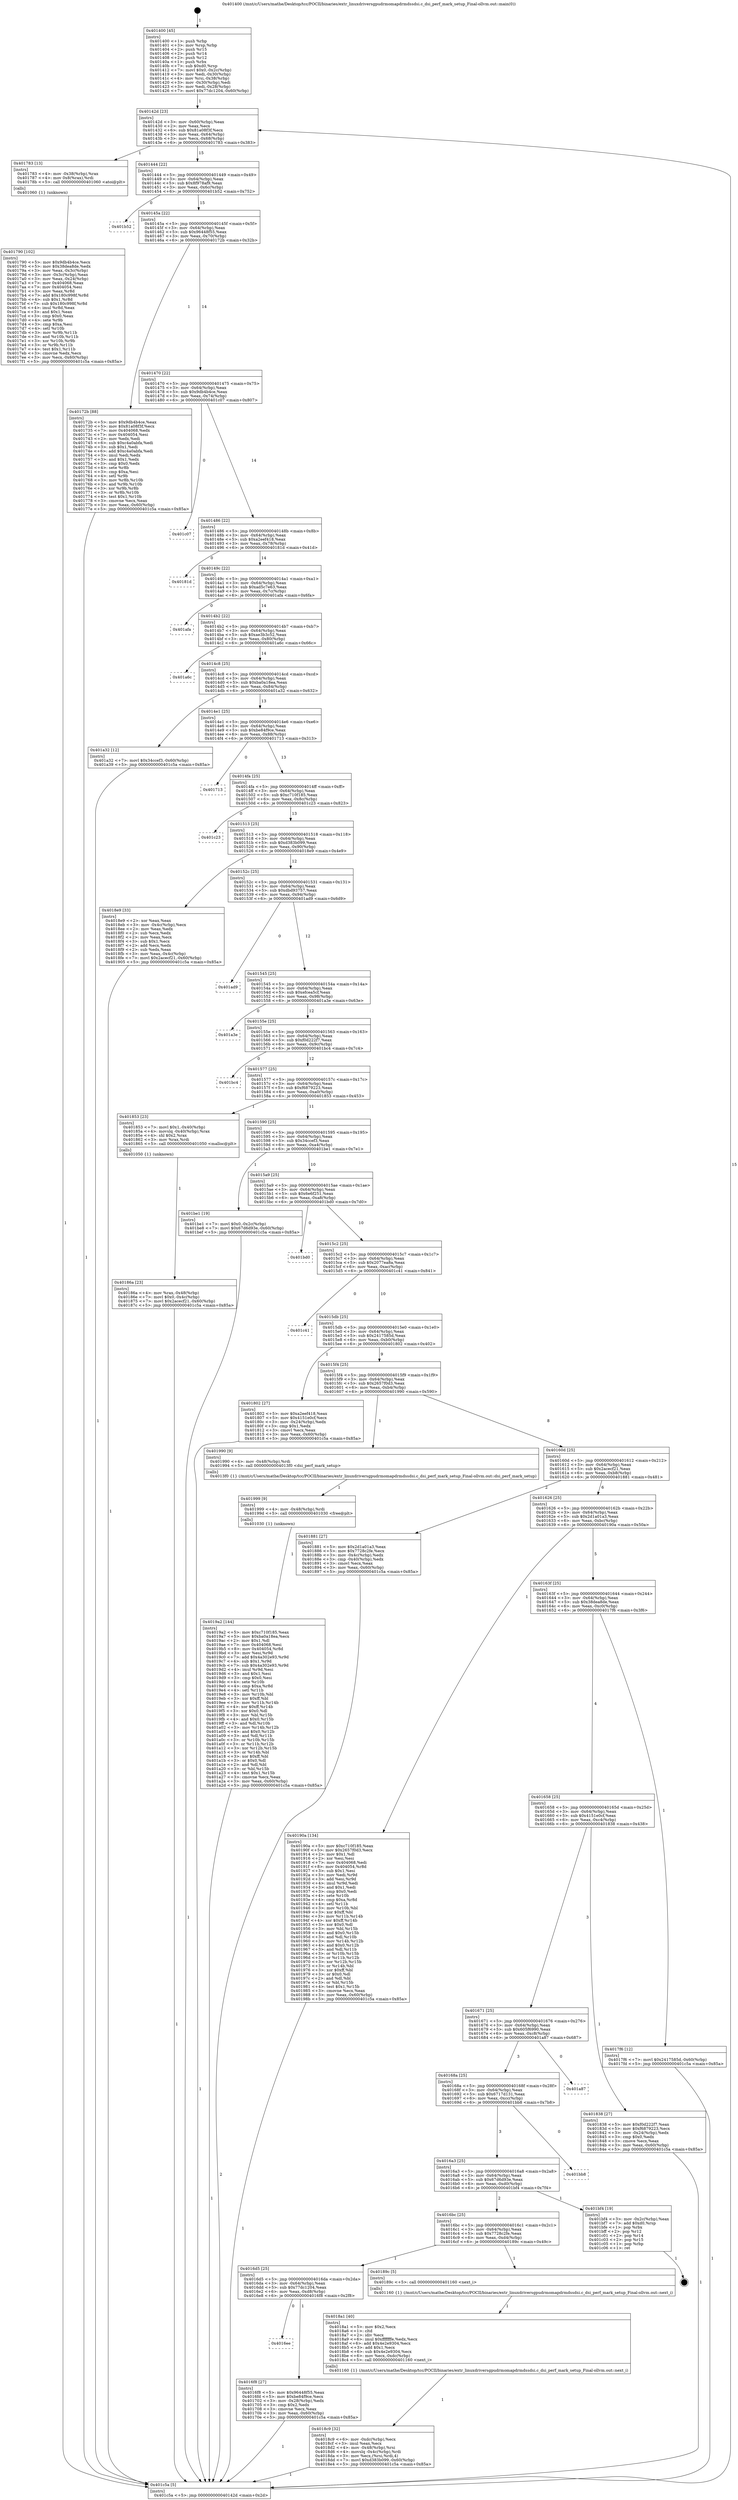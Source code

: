 digraph "0x401400" {
  label = "0x401400 (/mnt/c/Users/mathe/Desktop/tcc/POCII/binaries/extr_linuxdriversgpudrmomapdrmdssdsi.c_dsi_perf_mark_setup_Final-ollvm.out::main(0))"
  labelloc = "t"
  node[shape=record]

  Entry [label="",width=0.3,height=0.3,shape=circle,fillcolor=black,style=filled]
  "0x40142d" [label="{
     0x40142d [23]\l
     | [instrs]\l
     &nbsp;&nbsp;0x40142d \<+3\>: mov -0x60(%rbp),%eax\l
     &nbsp;&nbsp;0x401430 \<+2\>: mov %eax,%ecx\l
     &nbsp;&nbsp;0x401432 \<+6\>: sub $0x81a08f3f,%ecx\l
     &nbsp;&nbsp;0x401438 \<+3\>: mov %eax,-0x64(%rbp)\l
     &nbsp;&nbsp;0x40143b \<+3\>: mov %ecx,-0x68(%rbp)\l
     &nbsp;&nbsp;0x40143e \<+6\>: je 0000000000401783 \<main+0x383\>\l
  }"]
  "0x401783" [label="{
     0x401783 [13]\l
     | [instrs]\l
     &nbsp;&nbsp;0x401783 \<+4\>: mov -0x38(%rbp),%rax\l
     &nbsp;&nbsp;0x401787 \<+4\>: mov 0x8(%rax),%rdi\l
     &nbsp;&nbsp;0x40178b \<+5\>: call 0000000000401060 \<atoi@plt\>\l
     | [calls]\l
     &nbsp;&nbsp;0x401060 \{1\} (unknown)\l
  }"]
  "0x401444" [label="{
     0x401444 [22]\l
     | [instrs]\l
     &nbsp;&nbsp;0x401444 \<+5\>: jmp 0000000000401449 \<main+0x49\>\l
     &nbsp;&nbsp;0x401449 \<+3\>: mov -0x64(%rbp),%eax\l
     &nbsp;&nbsp;0x40144c \<+5\>: sub $0x8f978af9,%eax\l
     &nbsp;&nbsp;0x401451 \<+3\>: mov %eax,-0x6c(%rbp)\l
     &nbsp;&nbsp;0x401454 \<+6\>: je 0000000000401b52 \<main+0x752\>\l
  }"]
  Exit [label="",width=0.3,height=0.3,shape=circle,fillcolor=black,style=filled,peripheries=2]
  "0x401b52" [label="{
     0x401b52\l
  }", style=dashed]
  "0x40145a" [label="{
     0x40145a [22]\l
     | [instrs]\l
     &nbsp;&nbsp;0x40145a \<+5\>: jmp 000000000040145f \<main+0x5f\>\l
     &nbsp;&nbsp;0x40145f \<+3\>: mov -0x64(%rbp),%eax\l
     &nbsp;&nbsp;0x401462 \<+5\>: sub $0x96448f55,%eax\l
     &nbsp;&nbsp;0x401467 \<+3\>: mov %eax,-0x70(%rbp)\l
     &nbsp;&nbsp;0x40146a \<+6\>: je 000000000040172b \<main+0x32b\>\l
  }"]
  "0x4019a2" [label="{
     0x4019a2 [144]\l
     | [instrs]\l
     &nbsp;&nbsp;0x4019a2 \<+5\>: mov $0xc710f185,%eax\l
     &nbsp;&nbsp;0x4019a7 \<+5\>: mov $0xba0a18ea,%ecx\l
     &nbsp;&nbsp;0x4019ac \<+2\>: mov $0x1,%dl\l
     &nbsp;&nbsp;0x4019ae \<+7\>: mov 0x404068,%esi\l
     &nbsp;&nbsp;0x4019b5 \<+8\>: mov 0x404054,%r8d\l
     &nbsp;&nbsp;0x4019bd \<+3\>: mov %esi,%r9d\l
     &nbsp;&nbsp;0x4019c0 \<+7\>: add $0x4a302e93,%r9d\l
     &nbsp;&nbsp;0x4019c7 \<+4\>: sub $0x1,%r9d\l
     &nbsp;&nbsp;0x4019cb \<+7\>: sub $0x4a302e93,%r9d\l
     &nbsp;&nbsp;0x4019d2 \<+4\>: imul %r9d,%esi\l
     &nbsp;&nbsp;0x4019d6 \<+3\>: and $0x1,%esi\l
     &nbsp;&nbsp;0x4019d9 \<+3\>: cmp $0x0,%esi\l
     &nbsp;&nbsp;0x4019dc \<+4\>: sete %r10b\l
     &nbsp;&nbsp;0x4019e0 \<+4\>: cmp $0xa,%r8d\l
     &nbsp;&nbsp;0x4019e4 \<+4\>: setl %r11b\l
     &nbsp;&nbsp;0x4019e8 \<+3\>: mov %r10b,%bl\l
     &nbsp;&nbsp;0x4019eb \<+3\>: xor $0xff,%bl\l
     &nbsp;&nbsp;0x4019ee \<+3\>: mov %r11b,%r14b\l
     &nbsp;&nbsp;0x4019f1 \<+4\>: xor $0xff,%r14b\l
     &nbsp;&nbsp;0x4019f5 \<+3\>: xor $0x0,%dl\l
     &nbsp;&nbsp;0x4019f8 \<+3\>: mov %bl,%r15b\l
     &nbsp;&nbsp;0x4019fb \<+4\>: and $0x0,%r15b\l
     &nbsp;&nbsp;0x4019ff \<+3\>: and %dl,%r10b\l
     &nbsp;&nbsp;0x401a02 \<+3\>: mov %r14b,%r12b\l
     &nbsp;&nbsp;0x401a05 \<+4\>: and $0x0,%r12b\l
     &nbsp;&nbsp;0x401a09 \<+3\>: and %dl,%r11b\l
     &nbsp;&nbsp;0x401a0c \<+3\>: or %r10b,%r15b\l
     &nbsp;&nbsp;0x401a0f \<+3\>: or %r11b,%r12b\l
     &nbsp;&nbsp;0x401a12 \<+3\>: xor %r12b,%r15b\l
     &nbsp;&nbsp;0x401a15 \<+3\>: or %r14b,%bl\l
     &nbsp;&nbsp;0x401a18 \<+3\>: xor $0xff,%bl\l
     &nbsp;&nbsp;0x401a1b \<+3\>: or $0x0,%dl\l
     &nbsp;&nbsp;0x401a1e \<+2\>: and %dl,%bl\l
     &nbsp;&nbsp;0x401a20 \<+3\>: or %bl,%r15b\l
     &nbsp;&nbsp;0x401a23 \<+4\>: test $0x1,%r15b\l
     &nbsp;&nbsp;0x401a27 \<+3\>: cmovne %ecx,%eax\l
     &nbsp;&nbsp;0x401a2a \<+3\>: mov %eax,-0x60(%rbp)\l
     &nbsp;&nbsp;0x401a2d \<+5\>: jmp 0000000000401c5a \<main+0x85a\>\l
  }"]
  "0x40172b" [label="{
     0x40172b [88]\l
     | [instrs]\l
     &nbsp;&nbsp;0x40172b \<+5\>: mov $0x9db4b4ce,%eax\l
     &nbsp;&nbsp;0x401730 \<+5\>: mov $0x81a08f3f,%ecx\l
     &nbsp;&nbsp;0x401735 \<+7\>: mov 0x404068,%edx\l
     &nbsp;&nbsp;0x40173c \<+7\>: mov 0x404054,%esi\l
     &nbsp;&nbsp;0x401743 \<+2\>: mov %edx,%edi\l
     &nbsp;&nbsp;0x401745 \<+6\>: sub $0xc4a0abfa,%edi\l
     &nbsp;&nbsp;0x40174b \<+3\>: sub $0x1,%edi\l
     &nbsp;&nbsp;0x40174e \<+6\>: add $0xc4a0abfa,%edi\l
     &nbsp;&nbsp;0x401754 \<+3\>: imul %edi,%edx\l
     &nbsp;&nbsp;0x401757 \<+3\>: and $0x1,%edx\l
     &nbsp;&nbsp;0x40175a \<+3\>: cmp $0x0,%edx\l
     &nbsp;&nbsp;0x40175d \<+4\>: sete %r8b\l
     &nbsp;&nbsp;0x401761 \<+3\>: cmp $0xa,%esi\l
     &nbsp;&nbsp;0x401764 \<+4\>: setl %r9b\l
     &nbsp;&nbsp;0x401768 \<+3\>: mov %r8b,%r10b\l
     &nbsp;&nbsp;0x40176b \<+3\>: and %r9b,%r10b\l
     &nbsp;&nbsp;0x40176e \<+3\>: xor %r9b,%r8b\l
     &nbsp;&nbsp;0x401771 \<+3\>: or %r8b,%r10b\l
     &nbsp;&nbsp;0x401774 \<+4\>: test $0x1,%r10b\l
     &nbsp;&nbsp;0x401778 \<+3\>: cmovne %ecx,%eax\l
     &nbsp;&nbsp;0x40177b \<+3\>: mov %eax,-0x60(%rbp)\l
     &nbsp;&nbsp;0x40177e \<+5\>: jmp 0000000000401c5a \<main+0x85a\>\l
  }"]
  "0x401470" [label="{
     0x401470 [22]\l
     | [instrs]\l
     &nbsp;&nbsp;0x401470 \<+5\>: jmp 0000000000401475 \<main+0x75\>\l
     &nbsp;&nbsp;0x401475 \<+3\>: mov -0x64(%rbp),%eax\l
     &nbsp;&nbsp;0x401478 \<+5\>: sub $0x9db4b4ce,%eax\l
     &nbsp;&nbsp;0x40147d \<+3\>: mov %eax,-0x74(%rbp)\l
     &nbsp;&nbsp;0x401480 \<+6\>: je 0000000000401c07 \<main+0x807\>\l
  }"]
  "0x401999" [label="{
     0x401999 [9]\l
     | [instrs]\l
     &nbsp;&nbsp;0x401999 \<+4\>: mov -0x48(%rbp),%rdi\l
     &nbsp;&nbsp;0x40199d \<+5\>: call 0000000000401030 \<free@plt\>\l
     | [calls]\l
     &nbsp;&nbsp;0x401030 \{1\} (unknown)\l
  }"]
  "0x401c07" [label="{
     0x401c07\l
  }", style=dashed]
  "0x401486" [label="{
     0x401486 [22]\l
     | [instrs]\l
     &nbsp;&nbsp;0x401486 \<+5\>: jmp 000000000040148b \<main+0x8b\>\l
     &nbsp;&nbsp;0x40148b \<+3\>: mov -0x64(%rbp),%eax\l
     &nbsp;&nbsp;0x40148e \<+5\>: sub $0xa2eef418,%eax\l
     &nbsp;&nbsp;0x401493 \<+3\>: mov %eax,-0x78(%rbp)\l
     &nbsp;&nbsp;0x401496 \<+6\>: je 000000000040181d \<main+0x41d\>\l
  }"]
  "0x4018c9" [label="{
     0x4018c9 [32]\l
     | [instrs]\l
     &nbsp;&nbsp;0x4018c9 \<+6\>: mov -0xdc(%rbp),%ecx\l
     &nbsp;&nbsp;0x4018cf \<+3\>: imul %eax,%ecx\l
     &nbsp;&nbsp;0x4018d2 \<+4\>: mov -0x48(%rbp),%rsi\l
     &nbsp;&nbsp;0x4018d6 \<+4\>: movslq -0x4c(%rbp),%rdi\l
     &nbsp;&nbsp;0x4018da \<+3\>: mov %ecx,(%rsi,%rdi,4)\l
     &nbsp;&nbsp;0x4018dd \<+7\>: movl $0xd383b099,-0x60(%rbp)\l
     &nbsp;&nbsp;0x4018e4 \<+5\>: jmp 0000000000401c5a \<main+0x85a\>\l
  }"]
  "0x40181d" [label="{
     0x40181d\l
  }", style=dashed]
  "0x40149c" [label="{
     0x40149c [22]\l
     | [instrs]\l
     &nbsp;&nbsp;0x40149c \<+5\>: jmp 00000000004014a1 \<main+0xa1\>\l
     &nbsp;&nbsp;0x4014a1 \<+3\>: mov -0x64(%rbp),%eax\l
     &nbsp;&nbsp;0x4014a4 \<+5\>: sub $0xad5c7e63,%eax\l
     &nbsp;&nbsp;0x4014a9 \<+3\>: mov %eax,-0x7c(%rbp)\l
     &nbsp;&nbsp;0x4014ac \<+6\>: je 0000000000401afa \<main+0x6fa\>\l
  }"]
  "0x4018a1" [label="{
     0x4018a1 [40]\l
     | [instrs]\l
     &nbsp;&nbsp;0x4018a1 \<+5\>: mov $0x2,%ecx\l
     &nbsp;&nbsp;0x4018a6 \<+1\>: cltd\l
     &nbsp;&nbsp;0x4018a7 \<+2\>: idiv %ecx\l
     &nbsp;&nbsp;0x4018a9 \<+6\>: imul $0xfffffffe,%edx,%ecx\l
     &nbsp;&nbsp;0x4018af \<+6\>: add $0x4e2e9304,%ecx\l
     &nbsp;&nbsp;0x4018b5 \<+3\>: add $0x1,%ecx\l
     &nbsp;&nbsp;0x4018b8 \<+6\>: sub $0x4e2e9304,%ecx\l
     &nbsp;&nbsp;0x4018be \<+6\>: mov %ecx,-0xdc(%rbp)\l
     &nbsp;&nbsp;0x4018c4 \<+5\>: call 0000000000401160 \<next_i\>\l
     | [calls]\l
     &nbsp;&nbsp;0x401160 \{1\} (/mnt/c/Users/mathe/Desktop/tcc/POCII/binaries/extr_linuxdriversgpudrmomapdrmdssdsi.c_dsi_perf_mark_setup_Final-ollvm.out::next_i)\l
  }"]
  "0x401afa" [label="{
     0x401afa\l
  }", style=dashed]
  "0x4014b2" [label="{
     0x4014b2 [22]\l
     | [instrs]\l
     &nbsp;&nbsp;0x4014b2 \<+5\>: jmp 00000000004014b7 \<main+0xb7\>\l
     &nbsp;&nbsp;0x4014b7 \<+3\>: mov -0x64(%rbp),%eax\l
     &nbsp;&nbsp;0x4014ba \<+5\>: sub $0xae3b3c52,%eax\l
     &nbsp;&nbsp;0x4014bf \<+3\>: mov %eax,-0x80(%rbp)\l
     &nbsp;&nbsp;0x4014c2 \<+6\>: je 0000000000401a6c \<main+0x66c\>\l
  }"]
  "0x40186a" [label="{
     0x40186a [23]\l
     | [instrs]\l
     &nbsp;&nbsp;0x40186a \<+4\>: mov %rax,-0x48(%rbp)\l
     &nbsp;&nbsp;0x40186e \<+7\>: movl $0x0,-0x4c(%rbp)\l
     &nbsp;&nbsp;0x401875 \<+7\>: movl $0x2acecf21,-0x60(%rbp)\l
     &nbsp;&nbsp;0x40187c \<+5\>: jmp 0000000000401c5a \<main+0x85a\>\l
  }"]
  "0x401a6c" [label="{
     0x401a6c\l
  }", style=dashed]
  "0x4014c8" [label="{
     0x4014c8 [25]\l
     | [instrs]\l
     &nbsp;&nbsp;0x4014c8 \<+5\>: jmp 00000000004014cd \<main+0xcd\>\l
     &nbsp;&nbsp;0x4014cd \<+3\>: mov -0x64(%rbp),%eax\l
     &nbsp;&nbsp;0x4014d0 \<+5\>: sub $0xba0a18ea,%eax\l
     &nbsp;&nbsp;0x4014d5 \<+6\>: mov %eax,-0x84(%rbp)\l
     &nbsp;&nbsp;0x4014db \<+6\>: je 0000000000401a32 \<main+0x632\>\l
  }"]
  "0x401790" [label="{
     0x401790 [102]\l
     | [instrs]\l
     &nbsp;&nbsp;0x401790 \<+5\>: mov $0x9db4b4ce,%ecx\l
     &nbsp;&nbsp;0x401795 \<+5\>: mov $0x38dea8de,%edx\l
     &nbsp;&nbsp;0x40179a \<+3\>: mov %eax,-0x3c(%rbp)\l
     &nbsp;&nbsp;0x40179d \<+3\>: mov -0x3c(%rbp),%eax\l
     &nbsp;&nbsp;0x4017a0 \<+3\>: mov %eax,-0x24(%rbp)\l
     &nbsp;&nbsp;0x4017a3 \<+7\>: mov 0x404068,%eax\l
     &nbsp;&nbsp;0x4017aa \<+7\>: mov 0x404054,%esi\l
     &nbsp;&nbsp;0x4017b1 \<+3\>: mov %eax,%r8d\l
     &nbsp;&nbsp;0x4017b4 \<+7\>: add $0x180c998f,%r8d\l
     &nbsp;&nbsp;0x4017bb \<+4\>: sub $0x1,%r8d\l
     &nbsp;&nbsp;0x4017bf \<+7\>: sub $0x180c998f,%r8d\l
     &nbsp;&nbsp;0x4017c6 \<+4\>: imul %r8d,%eax\l
     &nbsp;&nbsp;0x4017ca \<+3\>: and $0x1,%eax\l
     &nbsp;&nbsp;0x4017cd \<+3\>: cmp $0x0,%eax\l
     &nbsp;&nbsp;0x4017d0 \<+4\>: sete %r9b\l
     &nbsp;&nbsp;0x4017d4 \<+3\>: cmp $0xa,%esi\l
     &nbsp;&nbsp;0x4017d7 \<+4\>: setl %r10b\l
     &nbsp;&nbsp;0x4017db \<+3\>: mov %r9b,%r11b\l
     &nbsp;&nbsp;0x4017de \<+3\>: and %r10b,%r11b\l
     &nbsp;&nbsp;0x4017e1 \<+3\>: xor %r10b,%r9b\l
     &nbsp;&nbsp;0x4017e4 \<+3\>: or %r9b,%r11b\l
     &nbsp;&nbsp;0x4017e7 \<+4\>: test $0x1,%r11b\l
     &nbsp;&nbsp;0x4017eb \<+3\>: cmovne %edx,%ecx\l
     &nbsp;&nbsp;0x4017ee \<+3\>: mov %ecx,-0x60(%rbp)\l
     &nbsp;&nbsp;0x4017f1 \<+5\>: jmp 0000000000401c5a \<main+0x85a\>\l
  }"]
  "0x401a32" [label="{
     0x401a32 [12]\l
     | [instrs]\l
     &nbsp;&nbsp;0x401a32 \<+7\>: movl $0x34ccef3,-0x60(%rbp)\l
     &nbsp;&nbsp;0x401a39 \<+5\>: jmp 0000000000401c5a \<main+0x85a\>\l
  }"]
  "0x4014e1" [label="{
     0x4014e1 [25]\l
     | [instrs]\l
     &nbsp;&nbsp;0x4014e1 \<+5\>: jmp 00000000004014e6 \<main+0xe6\>\l
     &nbsp;&nbsp;0x4014e6 \<+3\>: mov -0x64(%rbp),%eax\l
     &nbsp;&nbsp;0x4014e9 \<+5\>: sub $0xbe84f9ce,%eax\l
     &nbsp;&nbsp;0x4014ee \<+6\>: mov %eax,-0x88(%rbp)\l
     &nbsp;&nbsp;0x4014f4 \<+6\>: je 0000000000401713 \<main+0x313\>\l
  }"]
  "0x401400" [label="{
     0x401400 [45]\l
     | [instrs]\l
     &nbsp;&nbsp;0x401400 \<+1\>: push %rbp\l
     &nbsp;&nbsp;0x401401 \<+3\>: mov %rsp,%rbp\l
     &nbsp;&nbsp;0x401404 \<+2\>: push %r15\l
     &nbsp;&nbsp;0x401406 \<+2\>: push %r14\l
     &nbsp;&nbsp;0x401408 \<+2\>: push %r12\l
     &nbsp;&nbsp;0x40140a \<+1\>: push %rbx\l
     &nbsp;&nbsp;0x40140b \<+7\>: sub $0xd0,%rsp\l
     &nbsp;&nbsp;0x401412 \<+7\>: movl $0x0,-0x2c(%rbp)\l
     &nbsp;&nbsp;0x401419 \<+3\>: mov %edi,-0x30(%rbp)\l
     &nbsp;&nbsp;0x40141c \<+4\>: mov %rsi,-0x38(%rbp)\l
     &nbsp;&nbsp;0x401420 \<+3\>: mov -0x30(%rbp),%edi\l
     &nbsp;&nbsp;0x401423 \<+3\>: mov %edi,-0x28(%rbp)\l
     &nbsp;&nbsp;0x401426 \<+7\>: movl $0x77dc1204,-0x60(%rbp)\l
  }"]
  "0x401713" [label="{
     0x401713\l
  }", style=dashed]
  "0x4014fa" [label="{
     0x4014fa [25]\l
     | [instrs]\l
     &nbsp;&nbsp;0x4014fa \<+5\>: jmp 00000000004014ff \<main+0xff\>\l
     &nbsp;&nbsp;0x4014ff \<+3\>: mov -0x64(%rbp),%eax\l
     &nbsp;&nbsp;0x401502 \<+5\>: sub $0xc710f185,%eax\l
     &nbsp;&nbsp;0x401507 \<+6\>: mov %eax,-0x8c(%rbp)\l
     &nbsp;&nbsp;0x40150d \<+6\>: je 0000000000401c23 \<main+0x823\>\l
  }"]
  "0x401c5a" [label="{
     0x401c5a [5]\l
     | [instrs]\l
     &nbsp;&nbsp;0x401c5a \<+5\>: jmp 000000000040142d \<main+0x2d\>\l
  }"]
  "0x401c23" [label="{
     0x401c23\l
  }", style=dashed]
  "0x401513" [label="{
     0x401513 [25]\l
     | [instrs]\l
     &nbsp;&nbsp;0x401513 \<+5\>: jmp 0000000000401518 \<main+0x118\>\l
     &nbsp;&nbsp;0x401518 \<+3\>: mov -0x64(%rbp),%eax\l
     &nbsp;&nbsp;0x40151b \<+5\>: sub $0xd383b099,%eax\l
     &nbsp;&nbsp;0x401520 \<+6\>: mov %eax,-0x90(%rbp)\l
     &nbsp;&nbsp;0x401526 \<+6\>: je 00000000004018e9 \<main+0x4e9\>\l
  }"]
  "0x4016ee" [label="{
     0x4016ee\l
  }", style=dashed]
  "0x4018e9" [label="{
     0x4018e9 [33]\l
     | [instrs]\l
     &nbsp;&nbsp;0x4018e9 \<+2\>: xor %eax,%eax\l
     &nbsp;&nbsp;0x4018eb \<+3\>: mov -0x4c(%rbp),%ecx\l
     &nbsp;&nbsp;0x4018ee \<+2\>: mov %eax,%edx\l
     &nbsp;&nbsp;0x4018f0 \<+2\>: sub %ecx,%edx\l
     &nbsp;&nbsp;0x4018f2 \<+2\>: mov %eax,%ecx\l
     &nbsp;&nbsp;0x4018f4 \<+3\>: sub $0x1,%ecx\l
     &nbsp;&nbsp;0x4018f7 \<+2\>: add %ecx,%edx\l
     &nbsp;&nbsp;0x4018f9 \<+2\>: sub %edx,%eax\l
     &nbsp;&nbsp;0x4018fb \<+3\>: mov %eax,-0x4c(%rbp)\l
     &nbsp;&nbsp;0x4018fe \<+7\>: movl $0x2acecf21,-0x60(%rbp)\l
     &nbsp;&nbsp;0x401905 \<+5\>: jmp 0000000000401c5a \<main+0x85a\>\l
  }"]
  "0x40152c" [label="{
     0x40152c [25]\l
     | [instrs]\l
     &nbsp;&nbsp;0x40152c \<+5\>: jmp 0000000000401531 \<main+0x131\>\l
     &nbsp;&nbsp;0x401531 \<+3\>: mov -0x64(%rbp),%eax\l
     &nbsp;&nbsp;0x401534 \<+5\>: sub $0xdbd93757,%eax\l
     &nbsp;&nbsp;0x401539 \<+6\>: mov %eax,-0x94(%rbp)\l
     &nbsp;&nbsp;0x40153f \<+6\>: je 0000000000401ad9 \<main+0x6d9\>\l
  }"]
  "0x4016f8" [label="{
     0x4016f8 [27]\l
     | [instrs]\l
     &nbsp;&nbsp;0x4016f8 \<+5\>: mov $0x96448f55,%eax\l
     &nbsp;&nbsp;0x4016fd \<+5\>: mov $0xbe84f9ce,%ecx\l
     &nbsp;&nbsp;0x401702 \<+3\>: mov -0x28(%rbp),%edx\l
     &nbsp;&nbsp;0x401705 \<+3\>: cmp $0x2,%edx\l
     &nbsp;&nbsp;0x401708 \<+3\>: cmovne %ecx,%eax\l
     &nbsp;&nbsp;0x40170b \<+3\>: mov %eax,-0x60(%rbp)\l
     &nbsp;&nbsp;0x40170e \<+5\>: jmp 0000000000401c5a \<main+0x85a\>\l
  }"]
  "0x401ad9" [label="{
     0x401ad9\l
  }", style=dashed]
  "0x401545" [label="{
     0x401545 [25]\l
     | [instrs]\l
     &nbsp;&nbsp;0x401545 \<+5\>: jmp 000000000040154a \<main+0x14a\>\l
     &nbsp;&nbsp;0x40154a \<+3\>: mov -0x64(%rbp),%eax\l
     &nbsp;&nbsp;0x40154d \<+5\>: sub $0xefcea5cf,%eax\l
     &nbsp;&nbsp;0x401552 \<+6\>: mov %eax,-0x98(%rbp)\l
     &nbsp;&nbsp;0x401558 \<+6\>: je 0000000000401a3e \<main+0x63e\>\l
  }"]
  "0x4016d5" [label="{
     0x4016d5 [25]\l
     | [instrs]\l
     &nbsp;&nbsp;0x4016d5 \<+5\>: jmp 00000000004016da \<main+0x2da\>\l
     &nbsp;&nbsp;0x4016da \<+3\>: mov -0x64(%rbp),%eax\l
     &nbsp;&nbsp;0x4016dd \<+5\>: sub $0x77dc1204,%eax\l
     &nbsp;&nbsp;0x4016e2 \<+6\>: mov %eax,-0xd8(%rbp)\l
     &nbsp;&nbsp;0x4016e8 \<+6\>: je 00000000004016f8 \<main+0x2f8\>\l
  }"]
  "0x401a3e" [label="{
     0x401a3e\l
  }", style=dashed]
  "0x40155e" [label="{
     0x40155e [25]\l
     | [instrs]\l
     &nbsp;&nbsp;0x40155e \<+5\>: jmp 0000000000401563 \<main+0x163\>\l
     &nbsp;&nbsp;0x401563 \<+3\>: mov -0x64(%rbp),%eax\l
     &nbsp;&nbsp;0x401566 \<+5\>: sub $0xf0d222f7,%eax\l
     &nbsp;&nbsp;0x40156b \<+6\>: mov %eax,-0x9c(%rbp)\l
     &nbsp;&nbsp;0x401571 \<+6\>: je 0000000000401bc4 \<main+0x7c4\>\l
  }"]
  "0x40189c" [label="{
     0x40189c [5]\l
     | [instrs]\l
     &nbsp;&nbsp;0x40189c \<+5\>: call 0000000000401160 \<next_i\>\l
     | [calls]\l
     &nbsp;&nbsp;0x401160 \{1\} (/mnt/c/Users/mathe/Desktop/tcc/POCII/binaries/extr_linuxdriversgpudrmomapdrmdssdsi.c_dsi_perf_mark_setup_Final-ollvm.out::next_i)\l
  }"]
  "0x401bc4" [label="{
     0x401bc4\l
  }", style=dashed]
  "0x401577" [label="{
     0x401577 [25]\l
     | [instrs]\l
     &nbsp;&nbsp;0x401577 \<+5\>: jmp 000000000040157c \<main+0x17c\>\l
     &nbsp;&nbsp;0x40157c \<+3\>: mov -0x64(%rbp),%eax\l
     &nbsp;&nbsp;0x40157f \<+5\>: sub $0xf6879223,%eax\l
     &nbsp;&nbsp;0x401584 \<+6\>: mov %eax,-0xa0(%rbp)\l
     &nbsp;&nbsp;0x40158a \<+6\>: je 0000000000401853 \<main+0x453\>\l
  }"]
  "0x4016bc" [label="{
     0x4016bc [25]\l
     | [instrs]\l
     &nbsp;&nbsp;0x4016bc \<+5\>: jmp 00000000004016c1 \<main+0x2c1\>\l
     &nbsp;&nbsp;0x4016c1 \<+3\>: mov -0x64(%rbp),%eax\l
     &nbsp;&nbsp;0x4016c4 \<+5\>: sub $0x7728c2fe,%eax\l
     &nbsp;&nbsp;0x4016c9 \<+6\>: mov %eax,-0xd4(%rbp)\l
     &nbsp;&nbsp;0x4016cf \<+6\>: je 000000000040189c \<main+0x49c\>\l
  }"]
  "0x401853" [label="{
     0x401853 [23]\l
     | [instrs]\l
     &nbsp;&nbsp;0x401853 \<+7\>: movl $0x1,-0x40(%rbp)\l
     &nbsp;&nbsp;0x40185a \<+4\>: movslq -0x40(%rbp),%rax\l
     &nbsp;&nbsp;0x40185e \<+4\>: shl $0x2,%rax\l
     &nbsp;&nbsp;0x401862 \<+3\>: mov %rax,%rdi\l
     &nbsp;&nbsp;0x401865 \<+5\>: call 0000000000401050 \<malloc@plt\>\l
     | [calls]\l
     &nbsp;&nbsp;0x401050 \{1\} (unknown)\l
  }"]
  "0x401590" [label="{
     0x401590 [25]\l
     | [instrs]\l
     &nbsp;&nbsp;0x401590 \<+5\>: jmp 0000000000401595 \<main+0x195\>\l
     &nbsp;&nbsp;0x401595 \<+3\>: mov -0x64(%rbp),%eax\l
     &nbsp;&nbsp;0x401598 \<+5\>: sub $0x34ccef3,%eax\l
     &nbsp;&nbsp;0x40159d \<+6\>: mov %eax,-0xa4(%rbp)\l
     &nbsp;&nbsp;0x4015a3 \<+6\>: je 0000000000401be1 \<main+0x7e1\>\l
  }"]
  "0x401bf4" [label="{
     0x401bf4 [19]\l
     | [instrs]\l
     &nbsp;&nbsp;0x401bf4 \<+3\>: mov -0x2c(%rbp),%eax\l
     &nbsp;&nbsp;0x401bf7 \<+7\>: add $0xd0,%rsp\l
     &nbsp;&nbsp;0x401bfe \<+1\>: pop %rbx\l
     &nbsp;&nbsp;0x401bff \<+2\>: pop %r12\l
     &nbsp;&nbsp;0x401c01 \<+2\>: pop %r14\l
     &nbsp;&nbsp;0x401c03 \<+2\>: pop %r15\l
     &nbsp;&nbsp;0x401c05 \<+1\>: pop %rbp\l
     &nbsp;&nbsp;0x401c06 \<+1\>: ret\l
  }"]
  "0x401be1" [label="{
     0x401be1 [19]\l
     | [instrs]\l
     &nbsp;&nbsp;0x401be1 \<+7\>: movl $0x0,-0x2c(%rbp)\l
     &nbsp;&nbsp;0x401be8 \<+7\>: movl $0x67d6d93e,-0x60(%rbp)\l
     &nbsp;&nbsp;0x401bef \<+5\>: jmp 0000000000401c5a \<main+0x85a\>\l
  }"]
  "0x4015a9" [label="{
     0x4015a9 [25]\l
     | [instrs]\l
     &nbsp;&nbsp;0x4015a9 \<+5\>: jmp 00000000004015ae \<main+0x1ae\>\l
     &nbsp;&nbsp;0x4015ae \<+3\>: mov -0x64(%rbp),%eax\l
     &nbsp;&nbsp;0x4015b1 \<+5\>: sub $0x6e6f251,%eax\l
     &nbsp;&nbsp;0x4015b6 \<+6\>: mov %eax,-0xa8(%rbp)\l
     &nbsp;&nbsp;0x4015bc \<+6\>: je 0000000000401bd0 \<main+0x7d0\>\l
  }"]
  "0x4016a3" [label="{
     0x4016a3 [25]\l
     | [instrs]\l
     &nbsp;&nbsp;0x4016a3 \<+5\>: jmp 00000000004016a8 \<main+0x2a8\>\l
     &nbsp;&nbsp;0x4016a8 \<+3\>: mov -0x64(%rbp),%eax\l
     &nbsp;&nbsp;0x4016ab \<+5\>: sub $0x67d6d93e,%eax\l
     &nbsp;&nbsp;0x4016b0 \<+6\>: mov %eax,-0xd0(%rbp)\l
     &nbsp;&nbsp;0x4016b6 \<+6\>: je 0000000000401bf4 \<main+0x7f4\>\l
  }"]
  "0x401bd0" [label="{
     0x401bd0\l
  }", style=dashed]
  "0x4015c2" [label="{
     0x4015c2 [25]\l
     | [instrs]\l
     &nbsp;&nbsp;0x4015c2 \<+5\>: jmp 00000000004015c7 \<main+0x1c7\>\l
     &nbsp;&nbsp;0x4015c7 \<+3\>: mov -0x64(%rbp),%eax\l
     &nbsp;&nbsp;0x4015ca \<+5\>: sub $0x2077ea8a,%eax\l
     &nbsp;&nbsp;0x4015cf \<+6\>: mov %eax,-0xac(%rbp)\l
     &nbsp;&nbsp;0x4015d5 \<+6\>: je 0000000000401c41 \<main+0x841\>\l
  }"]
  "0x401bb8" [label="{
     0x401bb8\l
  }", style=dashed]
  "0x401c41" [label="{
     0x401c41\l
  }", style=dashed]
  "0x4015db" [label="{
     0x4015db [25]\l
     | [instrs]\l
     &nbsp;&nbsp;0x4015db \<+5\>: jmp 00000000004015e0 \<main+0x1e0\>\l
     &nbsp;&nbsp;0x4015e0 \<+3\>: mov -0x64(%rbp),%eax\l
     &nbsp;&nbsp;0x4015e3 \<+5\>: sub $0x2417585d,%eax\l
     &nbsp;&nbsp;0x4015e8 \<+6\>: mov %eax,-0xb0(%rbp)\l
     &nbsp;&nbsp;0x4015ee \<+6\>: je 0000000000401802 \<main+0x402\>\l
  }"]
  "0x40168a" [label="{
     0x40168a [25]\l
     | [instrs]\l
     &nbsp;&nbsp;0x40168a \<+5\>: jmp 000000000040168f \<main+0x28f\>\l
     &nbsp;&nbsp;0x40168f \<+3\>: mov -0x64(%rbp),%eax\l
     &nbsp;&nbsp;0x401692 \<+5\>: sub $0x6717d131,%eax\l
     &nbsp;&nbsp;0x401697 \<+6\>: mov %eax,-0xcc(%rbp)\l
     &nbsp;&nbsp;0x40169d \<+6\>: je 0000000000401bb8 \<main+0x7b8\>\l
  }"]
  "0x401802" [label="{
     0x401802 [27]\l
     | [instrs]\l
     &nbsp;&nbsp;0x401802 \<+5\>: mov $0xa2eef418,%eax\l
     &nbsp;&nbsp;0x401807 \<+5\>: mov $0x4151e0cf,%ecx\l
     &nbsp;&nbsp;0x40180c \<+3\>: mov -0x24(%rbp),%edx\l
     &nbsp;&nbsp;0x40180f \<+3\>: cmp $0x1,%edx\l
     &nbsp;&nbsp;0x401812 \<+3\>: cmovl %ecx,%eax\l
     &nbsp;&nbsp;0x401815 \<+3\>: mov %eax,-0x60(%rbp)\l
     &nbsp;&nbsp;0x401818 \<+5\>: jmp 0000000000401c5a \<main+0x85a\>\l
  }"]
  "0x4015f4" [label="{
     0x4015f4 [25]\l
     | [instrs]\l
     &nbsp;&nbsp;0x4015f4 \<+5\>: jmp 00000000004015f9 \<main+0x1f9\>\l
     &nbsp;&nbsp;0x4015f9 \<+3\>: mov -0x64(%rbp),%eax\l
     &nbsp;&nbsp;0x4015fc \<+5\>: sub $0x2657f0d3,%eax\l
     &nbsp;&nbsp;0x401601 \<+6\>: mov %eax,-0xb4(%rbp)\l
     &nbsp;&nbsp;0x401607 \<+6\>: je 0000000000401990 \<main+0x590\>\l
  }"]
  "0x401a87" [label="{
     0x401a87\l
  }", style=dashed]
  "0x401990" [label="{
     0x401990 [9]\l
     | [instrs]\l
     &nbsp;&nbsp;0x401990 \<+4\>: mov -0x48(%rbp),%rdi\l
     &nbsp;&nbsp;0x401994 \<+5\>: call 00000000004013f0 \<dsi_perf_mark_setup\>\l
     | [calls]\l
     &nbsp;&nbsp;0x4013f0 \{1\} (/mnt/c/Users/mathe/Desktop/tcc/POCII/binaries/extr_linuxdriversgpudrmomapdrmdssdsi.c_dsi_perf_mark_setup_Final-ollvm.out::dsi_perf_mark_setup)\l
  }"]
  "0x40160d" [label="{
     0x40160d [25]\l
     | [instrs]\l
     &nbsp;&nbsp;0x40160d \<+5\>: jmp 0000000000401612 \<main+0x212\>\l
     &nbsp;&nbsp;0x401612 \<+3\>: mov -0x64(%rbp),%eax\l
     &nbsp;&nbsp;0x401615 \<+5\>: sub $0x2acecf21,%eax\l
     &nbsp;&nbsp;0x40161a \<+6\>: mov %eax,-0xb8(%rbp)\l
     &nbsp;&nbsp;0x401620 \<+6\>: je 0000000000401881 \<main+0x481\>\l
  }"]
  "0x401671" [label="{
     0x401671 [25]\l
     | [instrs]\l
     &nbsp;&nbsp;0x401671 \<+5\>: jmp 0000000000401676 \<main+0x276\>\l
     &nbsp;&nbsp;0x401676 \<+3\>: mov -0x64(%rbp),%eax\l
     &nbsp;&nbsp;0x401679 \<+5\>: sub $0x605f6990,%eax\l
     &nbsp;&nbsp;0x40167e \<+6\>: mov %eax,-0xc8(%rbp)\l
     &nbsp;&nbsp;0x401684 \<+6\>: je 0000000000401a87 \<main+0x687\>\l
  }"]
  "0x401881" [label="{
     0x401881 [27]\l
     | [instrs]\l
     &nbsp;&nbsp;0x401881 \<+5\>: mov $0x2d1a01a3,%eax\l
     &nbsp;&nbsp;0x401886 \<+5\>: mov $0x7728c2fe,%ecx\l
     &nbsp;&nbsp;0x40188b \<+3\>: mov -0x4c(%rbp),%edx\l
     &nbsp;&nbsp;0x40188e \<+3\>: cmp -0x40(%rbp),%edx\l
     &nbsp;&nbsp;0x401891 \<+3\>: cmovl %ecx,%eax\l
     &nbsp;&nbsp;0x401894 \<+3\>: mov %eax,-0x60(%rbp)\l
     &nbsp;&nbsp;0x401897 \<+5\>: jmp 0000000000401c5a \<main+0x85a\>\l
  }"]
  "0x401626" [label="{
     0x401626 [25]\l
     | [instrs]\l
     &nbsp;&nbsp;0x401626 \<+5\>: jmp 000000000040162b \<main+0x22b\>\l
     &nbsp;&nbsp;0x40162b \<+3\>: mov -0x64(%rbp),%eax\l
     &nbsp;&nbsp;0x40162e \<+5\>: sub $0x2d1a01a3,%eax\l
     &nbsp;&nbsp;0x401633 \<+6\>: mov %eax,-0xbc(%rbp)\l
     &nbsp;&nbsp;0x401639 \<+6\>: je 000000000040190a \<main+0x50a\>\l
  }"]
  "0x401838" [label="{
     0x401838 [27]\l
     | [instrs]\l
     &nbsp;&nbsp;0x401838 \<+5\>: mov $0xf0d222f7,%eax\l
     &nbsp;&nbsp;0x40183d \<+5\>: mov $0xf6879223,%ecx\l
     &nbsp;&nbsp;0x401842 \<+3\>: mov -0x24(%rbp),%edx\l
     &nbsp;&nbsp;0x401845 \<+3\>: cmp $0x0,%edx\l
     &nbsp;&nbsp;0x401848 \<+3\>: cmove %ecx,%eax\l
     &nbsp;&nbsp;0x40184b \<+3\>: mov %eax,-0x60(%rbp)\l
     &nbsp;&nbsp;0x40184e \<+5\>: jmp 0000000000401c5a \<main+0x85a\>\l
  }"]
  "0x40190a" [label="{
     0x40190a [134]\l
     | [instrs]\l
     &nbsp;&nbsp;0x40190a \<+5\>: mov $0xc710f185,%eax\l
     &nbsp;&nbsp;0x40190f \<+5\>: mov $0x2657f0d3,%ecx\l
     &nbsp;&nbsp;0x401914 \<+2\>: mov $0x1,%dl\l
     &nbsp;&nbsp;0x401916 \<+2\>: xor %esi,%esi\l
     &nbsp;&nbsp;0x401918 \<+7\>: mov 0x404068,%edi\l
     &nbsp;&nbsp;0x40191f \<+8\>: mov 0x404054,%r8d\l
     &nbsp;&nbsp;0x401927 \<+3\>: sub $0x1,%esi\l
     &nbsp;&nbsp;0x40192a \<+3\>: mov %edi,%r9d\l
     &nbsp;&nbsp;0x40192d \<+3\>: add %esi,%r9d\l
     &nbsp;&nbsp;0x401930 \<+4\>: imul %r9d,%edi\l
     &nbsp;&nbsp;0x401934 \<+3\>: and $0x1,%edi\l
     &nbsp;&nbsp;0x401937 \<+3\>: cmp $0x0,%edi\l
     &nbsp;&nbsp;0x40193a \<+4\>: sete %r10b\l
     &nbsp;&nbsp;0x40193e \<+4\>: cmp $0xa,%r8d\l
     &nbsp;&nbsp;0x401942 \<+4\>: setl %r11b\l
     &nbsp;&nbsp;0x401946 \<+3\>: mov %r10b,%bl\l
     &nbsp;&nbsp;0x401949 \<+3\>: xor $0xff,%bl\l
     &nbsp;&nbsp;0x40194c \<+3\>: mov %r11b,%r14b\l
     &nbsp;&nbsp;0x40194f \<+4\>: xor $0xff,%r14b\l
     &nbsp;&nbsp;0x401953 \<+3\>: xor $0x0,%dl\l
     &nbsp;&nbsp;0x401956 \<+3\>: mov %bl,%r15b\l
     &nbsp;&nbsp;0x401959 \<+4\>: and $0x0,%r15b\l
     &nbsp;&nbsp;0x40195d \<+3\>: and %dl,%r10b\l
     &nbsp;&nbsp;0x401960 \<+3\>: mov %r14b,%r12b\l
     &nbsp;&nbsp;0x401963 \<+4\>: and $0x0,%r12b\l
     &nbsp;&nbsp;0x401967 \<+3\>: and %dl,%r11b\l
     &nbsp;&nbsp;0x40196a \<+3\>: or %r10b,%r15b\l
     &nbsp;&nbsp;0x40196d \<+3\>: or %r11b,%r12b\l
     &nbsp;&nbsp;0x401970 \<+3\>: xor %r12b,%r15b\l
     &nbsp;&nbsp;0x401973 \<+3\>: or %r14b,%bl\l
     &nbsp;&nbsp;0x401976 \<+3\>: xor $0xff,%bl\l
     &nbsp;&nbsp;0x401979 \<+3\>: or $0x0,%dl\l
     &nbsp;&nbsp;0x40197c \<+2\>: and %dl,%bl\l
     &nbsp;&nbsp;0x40197e \<+3\>: or %bl,%r15b\l
     &nbsp;&nbsp;0x401981 \<+4\>: test $0x1,%r15b\l
     &nbsp;&nbsp;0x401985 \<+3\>: cmovne %ecx,%eax\l
     &nbsp;&nbsp;0x401988 \<+3\>: mov %eax,-0x60(%rbp)\l
     &nbsp;&nbsp;0x40198b \<+5\>: jmp 0000000000401c5a \<main+0x85a\>\l
  }"]
  "0x40163f" [label="{
     0x40163f [25]\l
     | [instrs]\l
     &nbsp;&nbsp;0x40163f \<+5\>: jmp 0000000000401644 \<main+0x244\>\l
     &nbsp;&nbsp;0x401644 \<+3\>: mov -0x64(%rbp),%eax\l
     &nbsp;&nbsp;0x401647 \<+5\>: sub $0x38dea8de,%eax\l
     &nbsp;&nbsp;0x40164c \<+6\>: mov %eax,-0xc0(%rbp)\l
     &nbsp;&nbsp;0x401652 \<+6\>: je 00000000004017f6 \<main+0x3f6\>\l
  }"]
  "0x401658" [label="{
     0x401658 [25]\l
     | [instrs]\l
     &nbsp;&nbsp;0x401658 \<+5\>: jmp 000000000040165d \<main+0x25d\>\l
     &nbsp;&nbsp;0x40165d \<+3\>: mov -0x64(%rbp),%eax\l
     &nbsp;&nbsp;0x401660 \<+5\>: sub $0x4151e0cf,%eax\l
     &nbsp;&nbsp;0x401665 \<+6\>: mov %eax,-0xc4(%rbp)\l
     &nbsp;&nbsp;0x40166b \<+6\>: je 0000000000401838 \<main+0x438\>\l
  }"]
  "0x4017f6" [label="{
     0x4017f6 [12]\l
     | [instrs]\l
     &nbsp;&nbsp;0x4017f6 \<+7\>: movl $0x2417585d,-0x60(%rbp)\l
     &nbsp;&nbsp;0x4017fd \<+5\>: jmp 0000000000401c5a \<main+0x85a\>\l
  }"]
  Entry -> "0x401400" [label=" 1"]
  "0x40142d" -> "0x401783" [label=" 1"]
  "0x40142d" -> "0x401444" [label=" 15"]
  "0x401bf4" -> Exit [label=" 1"]
  "0x401444" -> "0x401b52" [label=" 0"]
  "0x401444" -> "0x40145a" [label=" 15"]
  "0x401be1" -> "0x401c5a" [label=" 1"]
  "0x40145a" -> "0x40172b" [label=" 1"]
  "0x40145a" -> "0x401470" [label=" 14"]
  "0x401a32" -> "0x401c5a" [label=" 1"]
  "0x401470" -> "0x401c07" [label=" 0"]
  "0x401470" -> "0x401486" [label=" 14"]
  "0x4019a2" -> "0x401c5a" [label=" 1"]
  "0x401486" -> "0x40181d" [label=" 0"]
  "0x401486" -> "0x40149c" [label=" 14"]
  "0x401999" -> "0x4019a2" [label=" 1"]
  "0x40149c" -> "0x401afa" [label=" 0"]
  "0x40149c" -> "0x4014b2" [label=" 14"]
  "0x401990" -> "0x401999" [label=" 1"]
  "0x4014b2" -> "0x401a6c" [label=" 0"]
  "0x4014b2" -> "0x4014c8" [label=" 14"]
  "0x40190a" -> "0x401c5a" [label=" 1"]
  "0x4014c8" -> "0x401a32" [label=" 1"]
  "0x4014c8" -> "0x4014e1" [label=" 13"]
  "0x4018e9" -> "0x401c5a" [label=" 1"]
  "0x4014e1" -> "0x401713" [label=" 0"]
  "0x4014e1" -> "0x4014fa" [label=" 13"]
  "0x4018c9" -> "0x401c5a" [label=" 1"]
  "0x4014fa" -> "0x401c23" [label=" 0"]
  "0x4014fa" -> "0x401513" [label=" 13"]
  "0x4018a1" -> "0x4018c9" [label=" 1"]
  "0x401513" -> "0x4018e9" [label=" 1"]
  "0x401513" -> "0x40152c" [label=" 12"]
  "0x40189c" -> "0x4018a1" [label=" 1"]
  "0x40152c" -> "0x401ad9" [label=" 0"]
  "0x40152c" -> "0x401545" [label=" 12"]
  "0x401881" -> "0x401c5a" [label=" 2"]
  "0x401545" -> "0x401a3e" [label=" 0"]
  "0x401545" -> "0x40155e" [label=" 12"]
  "0x401853" -> "0x40186a" [label=" 1"]
  "0x40155e" -> "0x401bc4" [label=" 0"]
  "0x40155e" -> "0x401577" [label=" 12"]
  "0x401838" -> "0x401c5a" [label=" 1"]
  "0x401577" -> "0x401853" [label=" 1"]
  "0x401577" -> "0x401590" [label=" 11"]
  "0x4017f6" -> "0x401c5a" [label=" 1"]
  "0x401590" -> "0x401be1" [label=" 1"]
  "0x401590" -> "0x4015a9" [label=" 10"]
  "0x401790" -> "0x401c5a" [label=" 1"]
  "0x4015a9" -> "0x401bd0" [label=" 0"]
  "0x4015a9" -> "0x4015c2" [label=" 10"]
  "0x40172b" -> "0x401c5a" [label=" 1"]
  "0x4015c2" -> "0x401c41" [label=" 0"]
  "0x4015c2" -> "0x4015db" [label=" 10"]
  "0x401c5a" -> "0x40142d" [label=" 15"]
  "0x4015db" -> "0x401802" [label=" 1"]
  "0x4015db" -> "0x4015f4" [label=" 9"]
  "0x4016f8" -> "0x401c5a" [label=" 1"]
  "0x4015f4" -> "0x401990" [label=" 1"]
  "0x4015f4" -> "0x40160d" [label=" 8"]
  "0x4016d5" -> "0x4016ee" [label=" 0"]
  "0x40160d" -> "0x401881" [label=" 2"]
  "0x40160d" -> "0x401626" [label=" 6"]
  "0x40186a" -> "0x401c5a" [label=" 1"]
  "0x401626" -> "0x40190a" [label=" 1"]
  "0x401626" -> "0x40163f" [label=" 5"]
  "0x4016bc" -> "0x4016d5" [label=" 1"]
  "0x40163f" -> "0x4017f6" [label=" 1"]
  "0x40163f" -> "0x401658" [label=" 4"]
  "0x4016bc" -> "0x40189c" [label=" 1"]
  "0x401658" -> "0x401838" [label=" 1"]
  "0x401658" -> "0x401671" [label=" 3"]
  "0x4016d5" -> "0x4016f8" [label=" 1"]
  "0x401671" -> "0x401a87" [label=" 0"]
  "0x401671" -> "0x40168a" [label=" 3"]
  "0x401400" -> "0x40142d" [label=" 1"]
  "0x40168a" -> "0x401bb8" [label=" 0"]
  "0x40168a" -> "0x4016a3" [label=" 3"]
  "0x401783" -> "0x401790" [label=" 1"]
  "0x4016a3" -> "0x401bf4" [label=" 1"]
  "0x4016a3" -> "0x4016bc" [label=" 2"]
  "0x401802" -> "0x401c5a" [label=" 1"]
}
